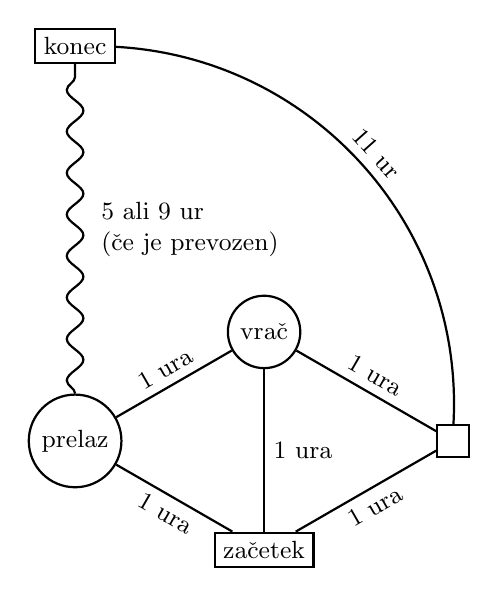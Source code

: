 \begin{tikzpicture}[style=thick,scale=0.8]
\tikzstyle{vertex}=[draw, fill=white]
\small
\node[vertex, rectangle] (S) at ( 0, 0   ) {začetek};
\node[vertex, rectangle] (T) at (-3, 8   ) {konec};
\node[vertex, circle]    (P) at (-3, 1.73) {prelaz};
\node[vertex, circle]    (V) at ( 0, 3.46) {vrač};
\node[vertex, rectangle, minimum size=4mm] (K) at (3, 1.73) {};

\draw (S) -- (P) node [midway, below, sloped] {$1$ ura};
\draw (S) -- (V) node [midway, right] {$1$ ura};
\draw (S) -- (K) node [midway, below, sloped] {$1$ ura};
\draw (V) -- (P) node [midway, above, sloped] {$1$ ura};
\draw (V) -- (K) node [midway, above, sloped] {$1$ ura};
\draw (K) to[bend right=45] node [midway, above, sloped] {$11$ ur} (T);
\draw[decorate, decoration={snake, amplitude=3, segment length=15}] (P) -- (T)
    node [midway, right] {
        \begin{tabular}{l}
        $5$ ali $9$ ur \\ (če je prevozen)
        \end{tabular}
    };

\end{tikzpicture}
